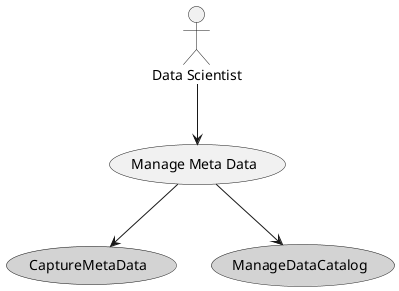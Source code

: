 @startuml


usecase "Manage Meta Data" as ManageMetaData

Actor "Data Scientist" as DataScientist

DataScientist --> ManageMetaData



usecase "CaptureMetaData" as CaptureMetaData #lightgrey

ManageMetaData --> CaptureMetaData

usecase "ManageDataCatalog" as ManageDataCatalog #lightgrey

ManageMetaData --> ManageDataCatalog

@enduml
